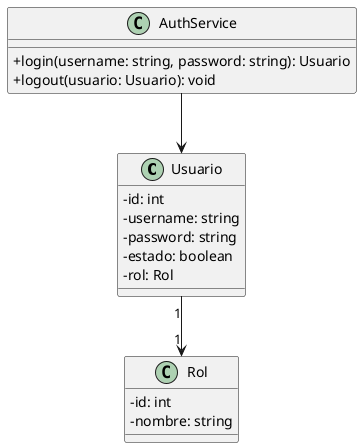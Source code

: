@startuml Autenticacion
skinparam classAttributeIconSize 0

class Usuario {
  - id: int
  - username: string
  - password: string
  - estado: boolean
  - rol: Rol
}

class Rol {
  - id: int
  - nombre: string
}

class AuthService {
  +login(username: string, password: string): Usuario
  +logout(usuario: Usuario): void
}

Usuario "1" --> "1" Rol
AuthService --> Usuario
@enduml
